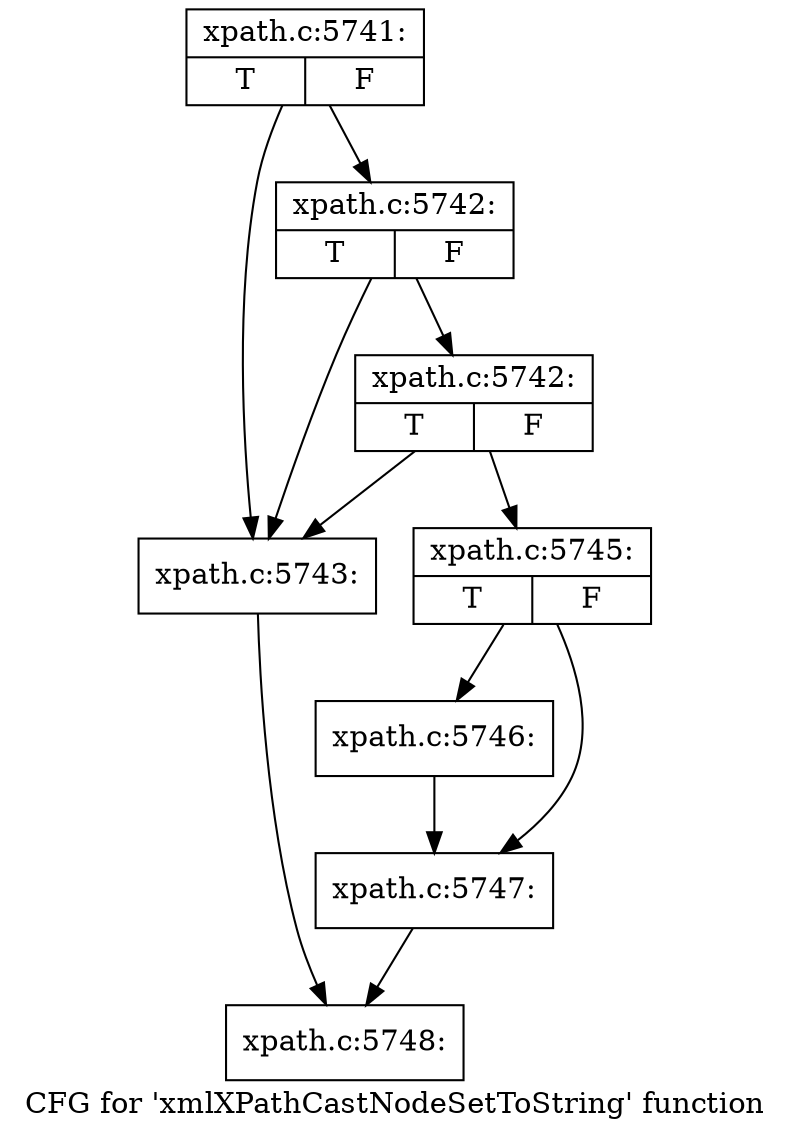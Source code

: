 digraph "CFG for 'xmlXPathCastNodeSetToString' function" {
	label="CFG for 'xmlXPathCastNodeSetToString' function";

	Node0x47ad600 [shape=record,label="{xpath.c:5741:|{<s0>T|<s1>F}}"];
	Node0x47ad600 -> Node0x471ac90;
	Node0x47ad600 -> Node0x47ad550;
	Node0x47ad550 [shape=record,label="{xpath.c:5742:|{<s0>T|<s1>F}}"];
	Node0x47ad550 -> Node0x471ac90;
	Node0x47ad550 -> Node0x4735830;
	Node0x4735830 [shape=record,label="{xpath.c:5742:|{<s0>T|<s1>F}}"];
	Node0x4735830 -> Node0x471ac90;
	Node0x4735830 -> Node0x47add60;
	Node0x471ac90 [shape=record,label="{xpath.c:5743:}"];
	Node0x471ac90 -> Node0x471ab50;
	Node0x47add60 [shape=record,label="{xpath.c:5745:|{<s0>T|<s1>F}}"];
	Node0x47add60 -> Node0x47359c0;
	Node0x47add60 -> Node0x47aebf0;
	Node0x47359c0 [shape=record,label="{xpath.c:5746:}"];
	Node0x47359c0 -> Node0x47aebf0;
	Node0x47aebf0 [shape=record,label="{xpath.c:5747:}"];
	Node0x47aebf0 -> Node0x471ab50;
	Node0x471ab50 [shape=record,label="{xpath.c:5748:}"];
}
